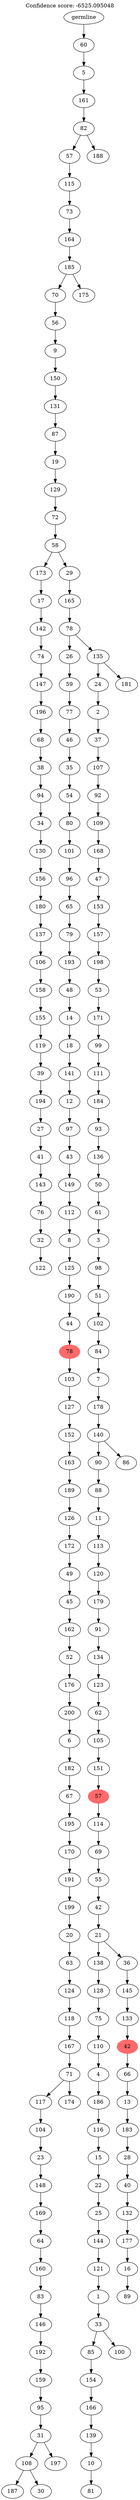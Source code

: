 digraph g {
	"200" -> "201";
	"201" [label="122"];
	"199" -> "200";
	"200" [label="32"];
	"198" -> "199";
	"199" [label="76"];
	"197" -> "198";
	"198" [label="143"];
	"196" -> "197";
	"197" [label="41"];
	"195" -> "196";
	"196" [label="27"];
	"194" -> "195";
	"195" [label="194"];
	"193" -> "194";
	"194" [label="39"];
	"192" -> "193";
	"193" [label="119"];
	"191" -> "192";
	"192" [label="155"];
	"190" -> "191";
	"191" [label="158"];
	"189" -> "190";
	"190" [label="106"];
	"188" -> "189";
	"189" [label="137"];
	"187" -> "188";
	"188" [label="180"];
	"186" -> "187";
	"187" [label="156"];
	"185" -> "186";
	"186" [label="130"];
	"184" -> "185";
	"185" [label="34"];
	"183" -> "184";
	"184" [label="94"];
	"182" -> "183";
	"183" [label="38"];
	"181" -> "182";
	"182" [label="68"];
	"180" -> "181";
	"181" [label="196"];
	"179" -> "180";
	"180" [label="147"];
	"178" -> "179";
	"179" [label="74"];
	"177" -> "178";
	"178" [label="142"];
	"176" -> "177";
	"177" [label="17"];
	"171" -> "172";
	"172" [label="187"];
	"171" -> "173";
	"173" [label="30"];
	"170" -> "171";
	"171" [label="108"];
	"170" -> "174";
	"174" [label="197"];
	"169" -> "170";
	"170" [label="31"];
	"168" -> "169";
	"169" [label="95"];
	"167" -> "168";
	"168" [label="159"];
	"166" -> "167";
	"167" [label="192"];
	"165" -> "166";
	"166" [label="146"];
	"164" -> "165";
	"165" [label="83"];
	"163" -> "164";
	"164" [label="160"];
	"162" -> "163";
	"163" [label="64"];
	"161" -> "162";
	"162" [label="169"];
	"160" -> "161";
	"161" [label="148"];
	"159" -> "160";
	"160" [label="23"];
	"158" -> "159";
	"159" [label="104"];
	"157" -> "158";
	"158" [label="117"];
	"157" -> "175";
	"175" [label="174"];
	"156" -> "157";
	"157" [label="71"];
	"155" -> "156";
	"156" [label="167"];
	"154" -> "155";
	"155" [label="118"];
	"153" -> "154";
	"154" [label="124"];
	"152" -> "153";
	"153" [label="63"];
	"151" -> "152";
	"152" [label="20"];
	"150" -> "151";
	"151" [label="199"];
	"149" -> "150";
	"150" [label="191"];
	"148" -> "149";
	"149" [label="170"];
	"147" -> "148";
	"148" [label="195"];
	"146" -> "147";
	"147" [label="67"];
	"145" -> "146";
	"146" [label="182"];
	"144" -> "145";
	"145" [label="6"];
	"143" -> "144";
	"144" [label="200"];
	"142" -> "143";
	"143" [label="176"];
	"141" -> "142";
	"142" [label="52"];
	"140" -> "141";
	"141" [label="162"];
	"139" -> "140";
	"140" [label="45"];
	"138" -> "139";
	"139" [label="49"];
	"137" -> "138";
	"138" [label="172"];
	"136" -> "137";
	"137" [label="126"];
	"135" -> "136";
	"136" [label="189"];
	"134" -> "135";
	"135" [label="163"];
	"133" -> "134";
	"134" [label="152"];
	"132" -> "133";
	"133" [label="127"];
	"131" -> "132";
	"132" [label="103"];
	"130" -> "131";
	"131" [color=indianred1, style=filled, label="78"];
	"129" -> "130";
	"130" [label="44"];
	"128" -> "129";
	"129" [label="190"];
	"127" -> "128";
	"128" [label="125"];
	"126" -> "127";
	"127" [label="8"];
	"125" -> "126";
	"126" [label="112"];
	"124" -> "125";
	"125" [label="149"];
	"123" -> "124";
	"124" [label="43"];
	"122" -> "123";
	"123" [label="97"];
	"121" -> "122";
	"122" [label="12"];
	"120" -> "121";
	"121" [label="141"];
	"119" -> "120";
	"120" [label="18"];
	"118" -> "119";
	"119" [label="14"];
	"117" -> "118";
	"118" [label="48"];
	"116" -> "117";
	"117" [label="193"];
	"115" -> "116";
	"116" [label="79"];
	"114" -> "115";
	"115" [label="65"];
	"113" -> "114";
	"114" [label="96"];
	"112" -> "113";
	"113" [label="101"];
	"111" -> "112";
	"112" [label="80"];
	"110" -> "111";
	"111" [label="54"];
	"109" -> "110";
	"110" [label="35"];
	"108" -> "109";
	"109" [label="46"];
	"107" -> "108";
	"108" [label="77"];
	"106" -> "107";
	"107" [label="59"];
	"101" -> "102";
	"102" [label="81"];
	"100" -> "101";
	"101" [label="10"];
	"99" -> "100";
	"100" [label="139"];
	"98" -> "99";
	"99" [label="166"];
	"97" -> "98";
	"98" [label="154"];
	"96" -> "97";
	"97" [label="85"];
	"96" -> "103";
	"103" [label="100"];
	"95" -> "96";
	"96" [label="33"];
	"94" -> "95";
	"95" [label="1"];
	"93" -> "94";
	"94" [label="121"];
	"92" -> "93";
	"93" [label="144"];
	"91" -> "92";
	"92" [label="25"];
	"90" -> "91";
	"91" [label="22"];
	"89" -> "90";
	"90" [label="15"];
	"88" -> "89";
	"89" [label="116"];
	"87" -> "88";
	"88" [label="186"];
	"86" -> "87";
	"87" [label="4"];
	"85" -> "86";
	"86" [label="110"];
	"84" -> "85";
	"85" [label="75"];
	"83" -> "84";
	"84" [label="128"];
	"81" -> "82";
	"82" [label="89"];
	"80" -> "81";
	"81" [label="16"];
	"79" -> "80";
	"80" [label="177"];
	"78" -> "79";
	"79" [label="132"];
	"77" -> "78";
	"78" [label="40"];
	"76" -> "77";
	"77" [label="28"];
	"75" -> "76";
	"76" [label="183"];
	"74" -> "75";
	"75" [label="13"];
	"73" -> "74";
	"74" [label="66"];
	"72" -> "73";
	"73" [color=indianred1, style=filled, label="42"];
	"71" -> "72";
	"72" [label="133"];
	"70" -> "71";
	"71" [label="145"];
	"69" -> "70";
	"70" [label="36"];
	"69" -> "83";
	"83" [label="138"];
	"68" -> "69";
	"69" [label="21"];
	"67" -> "68";
	"68" [label="42"];
	"66" -> "67";
	"67" [label="55"];
	"65" -> "66";
	"66" [label="69"];
	"64" -> "65";
	"65" [label="114"];
	"63" -> "64";
	"64" [color=indianred1, style=filled, label="57"];
	"62" -> "63";
	"63" [label="151"];
	"61" -> "62";
	"62" [label="105"];
	"60" -> "61";
	"61" [label="62"];
	"59" -> "60";
	"60" [label="123"];
	"58" -> "59";
	"59" [label="134"];
	"57" -> "58";
	"58" [label="91"];
	"56" -> "57";
	"57" [label="179"];
	"55" -> "56";
	"56" [label="120"];
	"54" -> "55";
	"55" [label="113"];
	"53" -> "54";
	"54" [label="11"];
	"52" -> "53";
	"53" [label="88"];
	"51" -> "52";
	"52" [label="90"];
	"51" -> "104";
	"104" [label="86"];
	"50" -> "51";
	"51" [label="140"];
	"49" -> "50";
	"50" [label="178"];
	"48" -> "49";
	"49" [label="7"];
	"47" -> "48";
	"48" [label="84"];
	"46" -> "47";
	"47" [label="102"];
	"45" -> "46";
	"46" [label="51"];
	"44" -> "45";
	"45" [label="98"];
	"43" -> "44";
	"44" [label="3"];
	"42" -> "43";
	"43" [label="61"];
	"41" -> "42";
	"42" [label="50"];
	"40" -> "41";
	"41" [label="136"];
	"39" -> "40";
	"40" [label="93"];
	"38" -> "39";
	"39" [label="184"];
	"37" -> "38";
	"38" [label="111"];
	"36" -> "37";
	"37" [label="99"];
	"35" -> "36";
	"36" [label="171"];
	"34" -> "35";
	"35" [label="53"];
	"33" -> "34";
	"34" [label="198"];
	"32" -> "33";
	"33" [label="157"];
	"31" -> "32";
	"32" [label="153"];
	"30" -> "31";
	"31" [label="47"];
	"29" -> "30";
	"30" [label="168"];
	"28" -> "29";
	"29" [label="109"];
	"27" -> "28";
	"28" [label="92"];
	"26" -> "27";
	"27" [label="107"];
	"25" -> "26";
	"26" [label="37"];
	"24" -> "25";
	"25" [label="2"];
	"23" -> "24";
	"24" [label="24"];
	"23" -> "105";
	"105" [label="181"];
	"22" -> "23";
	"23" [label="135"];
	"22" -> "106";
	"106" [label="26"];
	"21" -> "22";
	"22" [label="78"];
	"20" -> "21";
	"21" [label="165"];
	"19" -> "20";
	"20" [label="29"];
	"19" -> "176";
	"176" [label="173"];
	"18" -> "19";
	"19" [label="58"];
	"17" -> "18";
	"18" [label="72"];
	"16" -> "17";
	"17" [label="129"];
	"15" -> "16";
	"16" [label="19"];
	"14" -> "15";
	"15" [label="87"];
	"13" -> "14";
	"14" [label="131"];
	"12" -> "13";
	"13" [label="150"];
	"11" -> "12";
	"12" [label="9"];
	"10" -> "11";
	"11" [label="56"];
	"9" -> "10";
	"10" [label="70"];
	"9" -> "202";
	"202" [label="175"];
	"8" -> "9";
	"9" [label="185"];
	"7" -> "8";
	"8" [label="164"];
	"6" -> "7";
	"7" [label="73"];
	"5" -> "6";
	"6" [label="115"];
	"4" -> "5";
	"5" [label="57"];
	"4" -> "203";
	"203" [label="188"];
	"3" -> "4";
	"4" [label="82"];
	"2" -> "3";
	"3" [label="161"];
	"1" -> "2";
	"2" [label="5"];
	"0" -> "1";
	"1" [label="60"];
	"0" [label="germline"];
	labelloc="t";
	label="Confidence score: -6525.095048";
}
